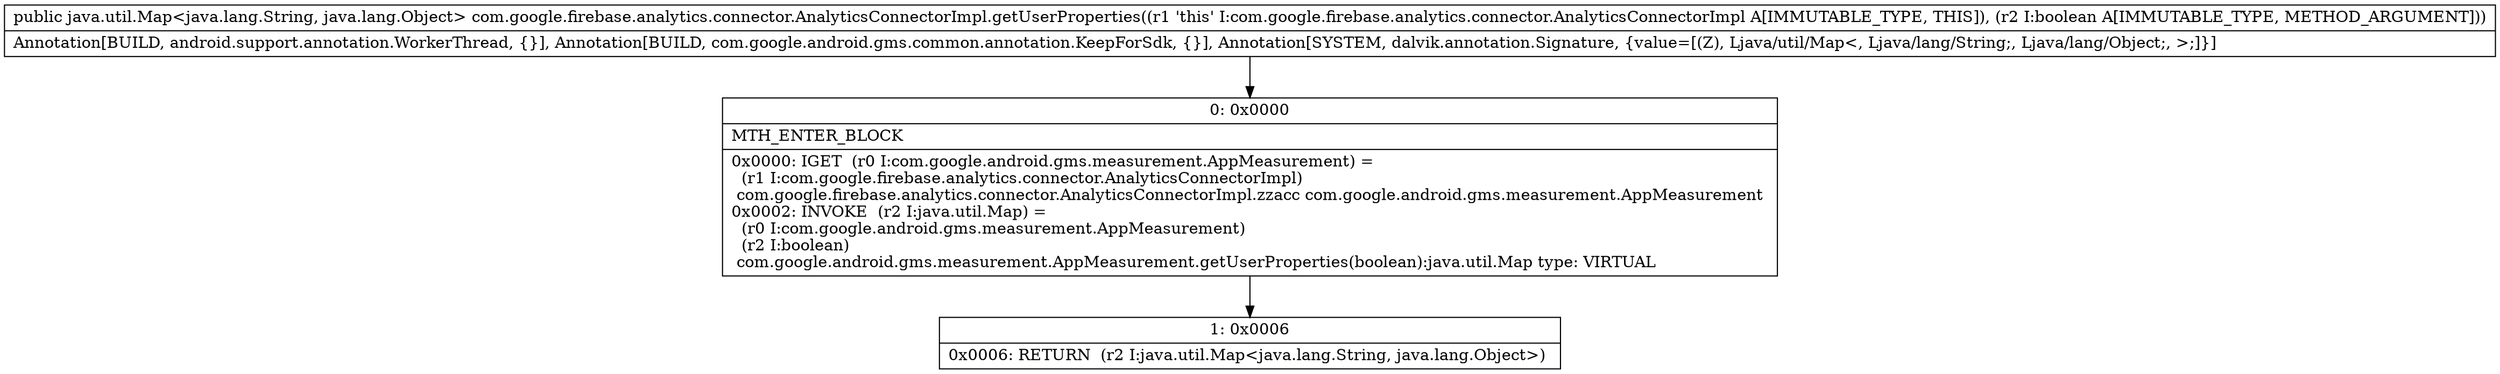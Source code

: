 digraph "CFG forcom.google.firebase.analytics.connector.AnalyticsConnectorImpl.getUserProperties(Z)Ljava\/util\/Map;" {
Node_0 [shape=record,label="{0\:\ 0x0000|MTH_ENTER_BLOCK\l|0x0000: IGET  (r0 I:com.google.android.gms.measurement.AppMeasurement) = \l  (r1 I:com.google.firebase.analytics.connector.AnalyticsConnectorImpl)\l com.google.firebase.analytics.connector.AnalyticsConnectorImpl.zzacc com.google.android.gms.measurement.AppMeasurement \l0x0002: INVOKE  (r2 I:java.util.Map) = \l  (r0 I:com.google.android.gms.measurement.AppMeasurement)\l  (r2 I:boolean)\l com.google.android.gms.measurement.AppMeasurement.getUserProperties(boolean):java.util.Map type: VIRTUAL \l}"];
Node_1 [shape=record,label="{1\:\ 0x0006|0x0006: RETURN  (r2 I:java.util.Map\<java.lang.String, java.lang.Object\>) \l}"];
MethodNode[shape=record,label="{public java.util.Map\<java.lang.String, java.lang.Object\> com.google.firebase.analytics.connector.AnalyticsConnectorImpl.getUserProperties((r1 'this' I:com.google.firebase.analytics.connector.AnalyticsConnectorImpl A[IMMUTABLE_TYPE, THIS]), (r2 I:boolean A[IMMUTABLE_TYPE, METHOD_ARGUMENT]))  | Annotation[BUILD, android.support.annotation.WorkerThread, \{\}], Annotation[BUILD, com.google.android.gms.common.annotation.KeepForSdk, \{\}], Annotation[SYSTEM, dalvik.annotation.Signature, \{value=[(Z), Ljava\/util\/Map\<, Ljava\/lang\/String;, Ljava\/lang\/Object;, \>;]\}]\l}"];
MethodNode -> Node_0;
Node_0 -> Node_1;
}


